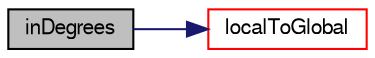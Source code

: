 digraph "inDegrees"
{
  bgcolor="transparent";
  edge [fontname="FreeSans",fontsize="10",labelfontname="FreeSans",labelfontsize="10"];
  node [fontname="FreeSans",fontsize="10",shape=record];
  rankdir="LR";
  Node84 [label="inDegrees",height=0.2,width=0.4,color="black", fillcolor="grey75", style="filled", fontcolor="black"];
  Node84 -> Node85 [color="midnightblue",fontsize="10",style="solid",fontname="FreeSans"];
  Node85 [label="localToGlobal",height=0.2,width=0.4,color="red",URL="$a25018.html#a95dc2dcc60d6bf3f30f93cd78fb75214",tooltip="Convert from local coordinate system to the global Cartesian system. "];
}
